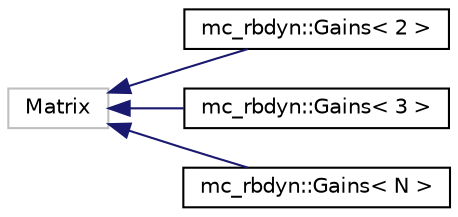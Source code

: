 digraph "Graphical Class Hierarchy"
{
 // INTERACTIVE_SVG=YES
  edge [fontname="Helvetica",fontsize="10",labelfontname="Helvetica",labelfontsize="10"];
  node [fontname="Helvetica",fontsize="10",shape=record];
  rankdir="LR";
  Node206 [label="Matrix",height=0.2,width=0.4,color="grey75", fillcolor="white", style="filled"];
  Node206 -> Node0 [dir="back",color="midnightblue",fontsize="10",style="solid",fontname="Helvetica"];
  Node0 [label="mc_rbdyn::Gains\< 2 \>",height=0.2,width=0.4,color="black", fillcolor="white", style="filled",URL="$structmc__rbdyn_1_1Gains.html"];
  Node206 -> Node208 [dir="back",color="midnightblue",fontsize="10",style="solid",fontname="Helvetica"];
  Node208 [label="mc_rbdyn::Gains\< 3 \>",height=0.2,width=0.4,color="black", fillcolor="white", style="filled",URL="$structmc__rbdyn_1_1Gains.html"];
  Node206 -> Node209 [dir="back",color="midnightblue",fontsize="10",style="solid",fontname="Helvetica"];
  Node209 [label="mc_rbdyn::Gains\< N \>",height=0.2,width=0.4,color="black", fillcolor="white", style="filled",URL="$structmc__rbdyn_1_1Gains.html"];
}
